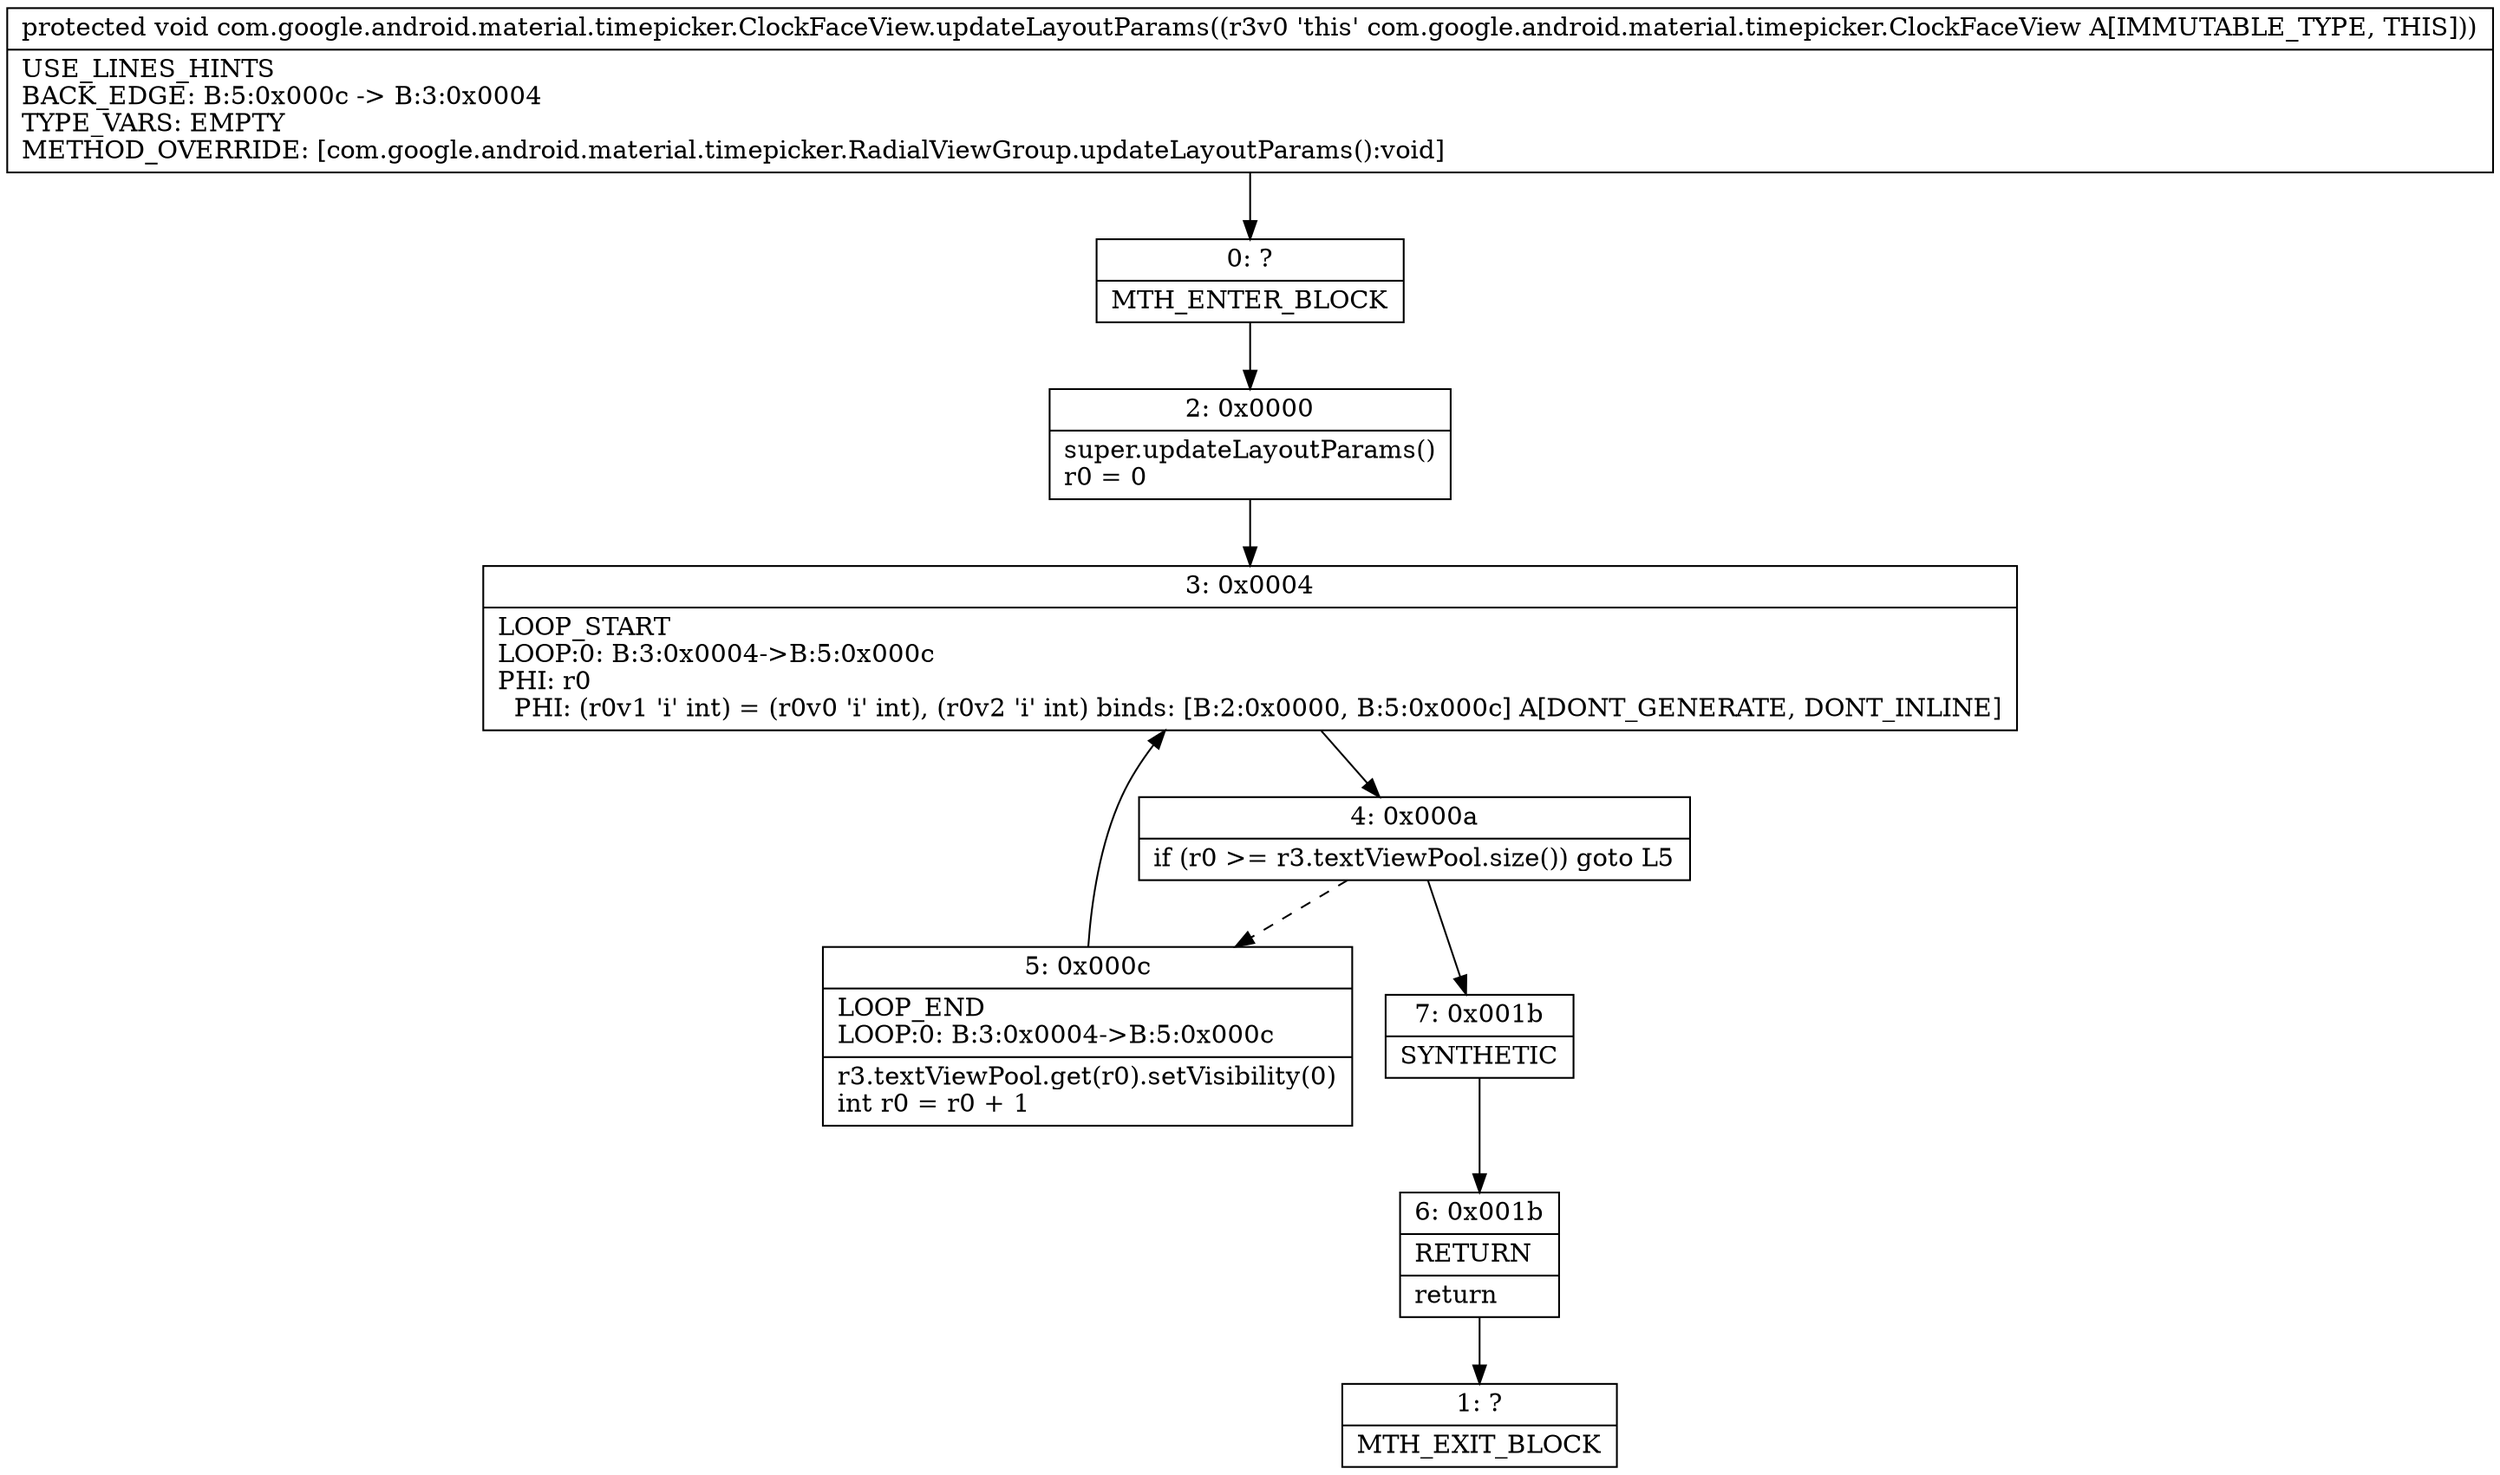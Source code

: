 digraph "CFG forcom.google.android.material.timepicker.ClockFaceView.updateLayoutParams()V" {
Node_0 [shape=record,label="{0\:\ ?|MTH_ENTER_BLOCK\l}"];
Node_2 [shape=record,label="{2\:\ 0x0000|super.updateLayoutParams()\lr0 = 0\l}"];
Node_3 [shape=record,label="{3\:\ 0x0004|LOOP_START\lLOOP:0: B:3:0x0004\-\>B:5:0x000c\lPHI: r0 \l  PHI: (r0v1 'i' int) = (r0v0 'i' int), (r0v2 'i' int) binds: [B:2:0x0000, B:5:0x000c] A[DONT_GENERATE, DONT_INLINE]\l}"];
Node_4 [shape=record,label="{4\:\ 0x000a|if (r0 \>= r3.textViewPool.size()) goto L5\l}"];
Node_5 [shape=record,label="{5\:\ 0x000c|LOOP_END\lLOOP:0: B:3:0x0004\-\>B:5:0x000c\l|r3.textViewPool.get(r0).setVisibility(0)\lint r0 = r0 + 1\l}"];
Node_7 [shape=record,label="{7\:\ 0x001b|SYNTHETIC\l}"];
Node_6 [shape=record,label="{6\:\ 0x001b|RETURN\l|return\l}"];
Node_1 [shape=record,label="{1\:\ ?|MTH_EXIT_BLOCK\l}"];
MethodNode[shape=record,label="{protected void com.google.android.material.timepicker.ClockFaceView.updateLayoutParams((r3v0 'this' com.google.android.material.timepicker.ClockFaceView A[IMMUTABLE_TYPE, THIS]))  | USE_LINES_HINTS\lBACK_EDGE: B:5:0x000c \-\> B:3:0x0004\lTYPE_VARS: EMPTY\lMETHOD_OVERRIDE: [com.google.android.material.timepicker.RadialViewGroup.updateLayoutParams():void]\l}"];
MethodNode -> Node_0;Node_0 -> Node_2;
Node_2 -> Node_3;
Node_3 -> Node_4;
Node_4 -> Node_5[style=dashed];
Node_4 -> Node_7;
Node_5 -> Node_3;
Node_7 -> Node_6;
Node_6 -> Node_1;
}

